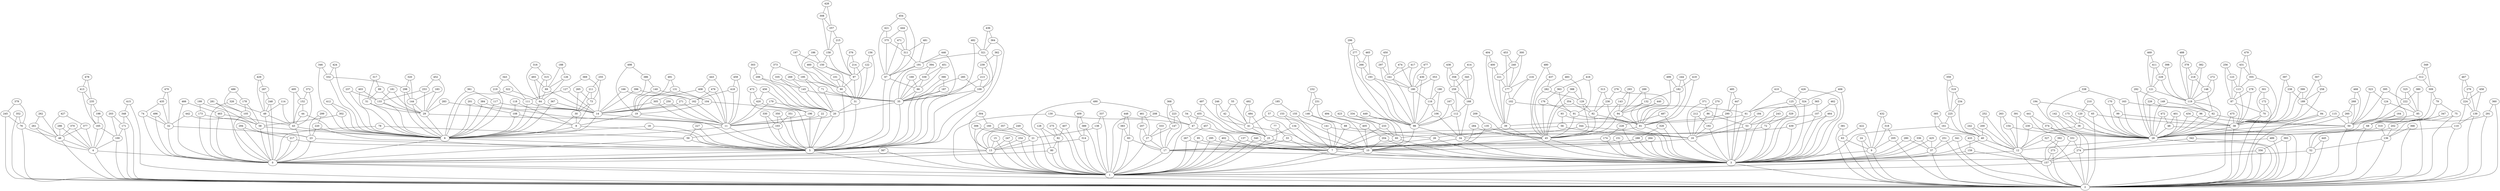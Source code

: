 graph DorMen500 {
0;
1;
2;
3;
4;
5;
6;
7;
8;
9;
10;
11;
12;
13;
14;
15;
16;
17;
18;
19;
20;
21;
22;
23;
24;
25;
26;
27;
28;
29;
30;
31;
32;
33;
34;
35;
36;
37;
38;
39;
40;
41;
42;
43;
44;
45;
46;
47;
48;
49;
50;
51;
52;
53;
54;
55;
56;
57;
58;
59;
60;
61;
62;
63;
64;
65;
66;
67;
68;
69;
70;
71;
72;
73;
74;
75;
76;
77;
78;
79;
80;
81;
82;
83;
84;
85;
86;
87;
88;
89;
90;
91;
92;
93;
94;
95;
96;
97;
98;
99;
100;
101;
102;
103;
104;
105;
106;
107;
108;
109;
110;
111;
112;
113;
114;
115;
116;
117;
118;
119;
120;
121;
122;
123;
124;
125;
126;
127;
128;
129;
130;
131;
132;
133;
134;
135;
136;
137;
138;
139;
140;
141;
142;
143;
144;
145;
146;
147;
148;
149;
150;
151;
152;
153;
154;
155;
156;
157;
158;
159;
160;
161;
162;
163;
164;
165;
166;
167;
168;
169;
170;
171;
172;
173;
174;
175;
176;
177;
178;
179;
180;
181;
182;
183;
184;
185;
186;
187;
188;
189;
190;
191;
192;
193;
194;
195;
196;
197;
198;
199;
200;
201;
202;
203;
204;
205;
206;
207;
208;
209;
210;
211;
212;
213;
214;
215;
216;
217;
218;
219;
220;
221;
222;
223;
224;
225;
226;
227;
228;
229;
230;
231;
232;
233;
234;
235;
236;
237;
238;
239;
240;
241;
242;
243;
244;
245;
246;
247;
248;
249;
250;
251;
252;
253;
254;
255;
256;
257;
258;
259;
260;
261;
262;
263;
264;
265;
266;
267;
268;
269;
270;
271;
272;
273;
274;
275;
276;
277;
278;
279;
280;
281;
282;
283;
284;
285;
286;
287;
288;
289;
290;
291;
292;
293;
294;
295;
296;
297;
298;
299;
300;
301;
302;
303;
304;
305;
306;
307;
308;
309;
310;
311;
312;
313;
314;
315;
316;
317;
318;
319;
320;
321;
322;
323;
324;
325;
326;
327;
328;
329;
330;
331;
332;
333;
334;
335;
336;
337;
338;
339;
340;
341;
342;
343;
344;
345;
346;
347;
348;
349;
350;
351;
352;
353;
354;
355;
356;
357;
358;
359;
360;
361;
362;
363;
364;
365;
366;
367;
368;
369;
370;
371;
372;
373;
374;
375;
376;
377;
378;
379;
380;
381;
382;
383;
384;
385;
386;
387;
388;
389;
390;
391;
392;
393;
394;
395;
396;
397;
398;
399;
400;
401;
402;
403;
404;
405;
406;
407;
408;
409;
410;
411;
412;
413;
414;
415;
416;
417;
418;
419;
420;
421;
422;
423;
424;
425;
426;
427;
428;
429;
430;
431;
432;
433;
434;
435;
436;
437;
438;
439;
440;
441;
442;
443;
444;
445;
446;
447;
448;
449;
450;
451;
452;
453;
454;
455;
456;
457;
458;
459;
460;
461;
462;
463;
464;
465;
466;
467;
468;
469;
470;
471;
472;
473;
474;
475;
476;
477;
478;
479;
480;
481;
482;
483;
484;
485;
486;
487;
488;
489;
490;
491;
492;
493;
494;
495;
496;
497;
498;
499;
0 -- 1;
1 -- 2;
2 -- 0;
3 -- 1;
3 -- 2;
4 -- 2;
4 -- 0;
5 -- 0;
5 -- 1;
6 -- 5;
6 -- 0;
7 -- 3;
7 -- 1;
8 -- 6;
8 -- 5;
9 -- 3;
9 -- 2;
10 -- 3;
10 -- 1;
11 -- 6;
11 -- 5;
12 -- 3;
12 -- 2;
13 -- 0;
13 -- 1;
14 -- 11;
14 -- 6;
15 -- 13;
15 -- 1;
16 -- 7;
16 -- 3;
17 -- 3;
17 -- 1;
18 -- 6;
18 -- 5;
19 -- 8;
19 -- 5;
20 -- 11;
20 -- 5;
21 -- 13;
21 -- 1;
22 -- 11;
22 -- 5;
23 -- 5;
23 -- 0;
24 -- 9;
24 -- 2;
25 -- 10;
25 -- 1;
26 -- 7;
26 -- 3;
27 -- 17;
27 -- 1;
28 -- 12;
28 -- 2;
29 -- 11;
29 -- 6;
30 -- 8;
30 -- 6;
31 -- 20;
31 -- 5;
32 -- 23;
32 -- 0;
33 -- 17;
33 -- 3;
34 -- 10;
34 -- 3;
35 -- 20;
35 -- 5;
36 -- 28;
36 -- 12;
37 -- 3;
37 -- 2;
38 -- 28;
38 -- 2;
39 -- 34;
39 -- 3;
40 -- 12;
40 -- 3;
41 -- 25;
41 -- 10;
42 -- 41;
42 -- 25;
43 -- 6;
43 -- 0;
44 -- 43;
44 -- 6;
45 -- 10;
45 -- 3;
46 -- 4;
46 -- 2;
47 -- 25;
47 -- 1;
48 -- 28;
48 -- 2;
49 -- 43;
49 -- 0;
50 -- 28;
50 -- 2;
51 -- 29;
51 -- 6;
52 -- 3;
52 -- 2;
53 -- 16;
53 -- 3;
54 -- 47;
54 -- 25;
55 -- 42;
55 -- 41;
56 -- 16;
56 -- 7;
57 -- 41;
57 -- 10;
58 -- 6;
58 -- 0;
59 -- 5;
59 -- 0;
60 -- 7;
60 -- 3;
61 -- 39;
61 -- 3;
62 -- 50;
62 -- 28;
63 -- 9;
63 -- 2;
64 -- 14;
64 -- 6;
65 -- 38;
65 -- 2;
66 -- 35;
66 -- 5;
67 -- 66;
67 -- 5;
68 -- 28;
68 -- 2;
69 -- 64;
69 -- 14;
70 -- 38;
70 -- 2;
71 -- 35;
71 -- 20;
72 -- 60;
72 -- 3;
73 -- 30;
73 -- 8;
74 -- 32;
74 -- 0;
75 -- 68;
75 -- 2;
76 -- 46;
76 -- 2;
77 -- 33;
77 -- 17;
78 -- 59;
78 -- 0;
79 -- 75;
79 -- 68;
80 -- 0;
80 -- 1;
81 -- 45;
81 -- 3;
82 -- 81;
82 -- 45;
83 -- 17;
83 -- 1;
84 -- 38;
84 -- 2;
85 -- 50;
85 -- 2;
86 -- 53;
86 -- 16;
87 -- 70;
87 -- 38;
88 -- 16;
88 -- 7;
89 -- 51;
89 -- 29;
90 -- 31;
90 -- 5;
91 -- 81;
91 -- 45;
92 -- 80;
92 -- 1;
93 -- 56;
93 -- 16;
94 -- 81;
94 -- 45;
95 -- 7;
95 -- 1;
96 -- 50;
96 -- 28;
97 -- 90;
97 -- 31;
98 -- 34;
98 -- 10;
99 -- 38;
99 -- 28;
100 -- 4;
100 -- 2;
101 -- 90;
101 -- 31;
102 -- 61;
102 -- 39;
103 -- 59;
103 -- 5;
104 -- 19;
104 -- 5;
105 -- 58;
105 -- 0;
106 -- 98;
106 -- 34;
107 -- 53;
107 -- 3;
108 -- 8;
108 -- 6;
109 -- 35;
109 -- 5;
110 -- 28;
110 -- 2;
111 -- 14;
111 -- 6;
112 -- 98;
112 -- 34;
113 -- 87;
113 -- 38;
114 -- 49;
114 -- 43;
115 -- 50;
115 -- 28;
116 -- 106;
116 -- 98;
117 -- 14;
117 -- 6;
118 -- 108;
118 -- 8;
119 -- 62;
119 -- 28;
120 -- 36;
120 -- 28;
121 -- 119;
121 -- 28;
122 -- 97;
122 -- 31;
123 -- 113;
123 -- 87;
124 -- 85;
124 -- 50;
125 -- 61;
125 -- 3;
126 -- 69;
126 -- 64;
127 -- 111;
127 -- 14;
128 -- 92;
128 -- 80;
129 -- 82;
129 -- 45;
130 -- 47;
130 -- 1;
131 -- 104;
131 -- 19;
132 -- 94;
132 -- 81;
133 -- 29;
133 -- 6;
134 -- 25;
134 -- 10;
135 -- 45;
135 -- 10;
136 -- 52;
136 -- 2;
137 -- 10;
137 -- 1;
138 -- 21;
138 -- 1;
139 -- 110;
139 -- 2;
140 -- 104;
140 -- 19;
141 -- 26;
141 -- 7;
142 -- 36;
142 -- 28;
143 -- 94;
143 -- 45;
144 -- 29;
144 -- 6;
145 -- 35;
145 -- 20;
146 -- 88;
146 -- 7;
147 -- 27;
147 -- 17;
148 -- 119;
148 -- 62;
149 -- 62;
149 -- 28;
150 -- 97;
150 -- 90;
151 -- 17;
151 -- 3;
152 -- 44;
152 -- 43;
153 -- 134;
153 -- 10;
154 -- 28;
154 -- 12;
155 -- 141;
155 -- 7;
156 -- 122;
156 -- 31;
157 -- 1;
157 -- 2;
158 -- 150;
158 -- 97;
159 -- 157;
159 -- 1;
160 -- 21;
160 -- 13;
161 -- 40;
161 -- 3;
162 -- 14;
162 -- 11;
163 -- 96;
163 -- 28;
164 -- 68;
164 -- 28;
165 -- 100;
165 -- 4;
166 -- 162;
166 -- 14;
167 -- 112;
167 -- 98;
168 -- 112;
168 -- 34;
169 -- 66;
169 -- 35;
170 -- 99;
170 -- 28;
171 -- 100;
171 -- 2;
172 -- 70;
172 -- 2;
173 -- 58;
173 -- 0;
174 -- 17;
174 -- 3;
175 -- 36;
175 -- 28;
176 -- 91;
176 -- 45;
177 -- 102;
177 -- 39;
178 -- 105;
178 -- 58;
179 -- 20;
179 -- 11;
180 -- 116;
180 -- 98;
181 -- 133;
181 -- 29;
182 -- 132;
182 -- 81;
183 -- 144;
183 -- 29;
184 -- 53;
184 -- 16;
185 -- 155;
185 -- 7;
186 -- 150;
186 -- 90;
187 -- 35;
187 -- 5;
188 -- 126;
188 -- 69;
189 -- 84;
189 -- 38;
190 -- 116;
190 -- 106;
191 -- 67;
191 -- 5;
192 -- 16;
192 -- 3;
193 -- 180;
193 -- 98;
194 -- 65;
194 -- 2;
195 -- 71;
195 -- 20;
196 -- 11;
196 -- 5;
197 -- 150;
197 -- 90;
198 -- 165;
198 -- 4;
199 -- 173;
199 -- 58;
200 -- 40;
200 -- 12;
201 -- 108;
201 -- 6;
202 -- 136;
202 -- 52;
203 -- 171;
203 -- 100;
204 -- 10;
204 -- 3;
205 -- 9;
205 -- 2;
206 -- 145;
206 -- 20;
207 -- 27;
207 -- 17;
208 -- 47;
208 -- 1;
209 -- 135;
209 -- 45;
210 -- 120;
210 -- 28;
211 -- 73;
211 -- 30;
212 -- 192;
212 -- 16;
213 -- 109;
213 -- 35;
214 -- 97;
214 -- 31;
215 -- 158;
215 -- 97;
216 -- 177;
216 -- 102;
217 -- 13;
217 -- 0;
218 -- 148;
218 -- 119;
219 -- 111;
219 -- 6;
220 -- 23;
220 -- 5;
221 -- 177;
221 -- 39;
222 -- 85;
222 -- 50;
223 -- 147;
223 -- 17;
224 -- 139;
224 -- 110;
225 -- 161;
225 -- 40;
226 -- 62;
226 -- 28;
227 -- 59;
227 -- 5;
228 -- 174;
228 -- 3;
229 -- 121;
229 -- 119;
230 -- 28;
230 -- 12;
231 -- 146;
231 -- 88;
232 -- 231;
232 -- 146;
233 -- 60;
233 -- 7;
234 -- 225;
234 -- 40;
235 -- 198;
235 -- 165;
236 -- 82;
236 -- 81;
237 -- 133;
237 -- 6;
238 -- 189;
238 -- 38;
239 -- 213;
239 -- 109;
240 -- 221;
240 -- 177;
241 -- 180;
241 -- 98;
242 -- 40;
242 -- 12;
243 -- 72;
243 -- 3;
244 -- 182;
244 -- 81;
245 -- 76;
245 -- 2;
246 -- 42;
246 -- 41;
247 -- 13;
247 -- 1;
248 -- 49;
248 -- 0;
249 -- 21;
249 -- 13;
250 -- 14;
250 -- 11;
251 -- 37;
251 -- 2;
252 -- 200;
252 -- 12;
253 -- 133;
253 -- 29;
254 -- 13;
254 -- 1;
255 -- 211;
255 -- 73;
256 -- 123;
256 -- 87;
257 -- 215;
257 -- 158;
258 -- 189;
258 -- 38;
259 -- 168;
259 -- 112;
260 -- 50;
260 -- 28;
261 -- 46;
261 -- 4;
262 -- 261;
262 -- 46;
263 -- 154;
263 -- 12;
264 -- 10;
264 -- 3;
265 -- 73;
265 -- 30;
266 -- 193;
266 -- 98;
267 -- 7;
267 -- 1;
268 -- 260;
268 -- 50;
269 -- 145;
269 -- 35;
270 -- 212;
270 -- 192;
271 -- 14;
271 -- 11;
272 -- 148;
272 -- 119;
273 -- 157;
273 -- 2;
274 -- 157;
274 -- 2;
275 -- 92;
275 -- 1;
276 -- 236;
276 -- 81;
277 -- 266;
277 -- 98;
278 -- 87;
278 -- 38;
279 -- 224;
279 -- 139;
280 -- 37;
280 -- 3;
281 -- 105;
281 -- 0;
282 -- 129;
282 -- 45;
283 -- 29;
283 -- 11;
284 -- 45;
284 -- 10;
285 -- 109;
285 -- 35;
286 -- 46;
286 -- 4;
287 -- 248;
287 -- 49;
288 -- 7;
288 -- 3;
289 -- 132;
289 -- 94;
290 -- 81;
290 -- 3;
291 -- 68;
291 -- 2;
292 -- 149;
292 -- 28;
293 -- 143;
293 -- 94;
294 -- 217;
294 -- 0;
295 -- 7;
295 -- 1;
296 -- 277;
296 -- 98;
297 -- 241;
297 -- 98;
298 -- 144;
298 -- 6;
299 -- 220;
299 -- 23;
300 -- 240;
300 -- 177;
301 -- 172;
301 -- 70;
302 -- 58;
302 -- 6;
303 -- 206;
303 -- 20;
304 -- 160;
304 -- 13;
305 -- 14;
305 -- 11;
306 -- 254;
306 -- 1;
307 -- 258;
307 -- 189;
308 -- 257;
308 -- 158;
309 -- 79;
309 -- 68;
310 -- 136;
310 -- 52;
311 -- 191;
311 -- 67;
312 -- 309;
312 -- 68;
313 -- 236;
313 -- 82;
314 -- 13;
314 -- 1;
315 -- 69;
315 -- 64;
316 -- 315;
316 -- 64;
317 -- 89;
317 -- 51;
318 -- 205;
318 -- 9;
319 -- 234;
319 -- 225;
320 -- 298;
320 -- 144;
321 -- 191;
321 -- 5;
322 -- 64;
322 -- 6;
323 -- 124;
323 -- 50;
324 -- 61;
324 -- 3;
325 -- 222;
325 -- 85;
326 -- 49;
326 -- 0;
327 -- 12;
327 -- 2;
328 -- 288;
328 -- 3;
329 -- 72;
329 -- 3;
330 -- 103;
330 -- 5;
331 -- 274;
331 -- 157;
332 -- 298;
332 -- 6;
333 -- 27;
333 -- 17;
334 -- 233;
334 -- 60;
335 -- 145;
335 -- 20;
336 -- 37;
336 -- 3;
337 -- 138;
337 -- 1;
338 -- 163;
338 -- 28;
339 -- 66;
339 -- 35;
340 -- 10;
340 -- 1;
341 -- 37;
341 -- 2;
342 -- 274;
342 -- 2;
343 -- 219;
343 -- 111;
344 -- 34;
344 -- 3;
345 -- 259;
345 -- 168;
346 -- 332;
346 -- 6;
347 -- 202;
347 -- 136;
348 -- 171;
348 -- 2;
349 -- 312;
349 -- 309;
350 -- 103;
350 -- 5;
351 -- 103;
351 -- 5;
352 -- 76;
352 -- 2;
353 -- 180;
353 -- 116;
354 -- 82;
354 -- 45;
355 -- 113;
355 -- 38;
356 -- 157;
356 -- 2;
357 -- 21;
357 -- 13;
358 -- 259;
358 -- 168;
359 -- 319;
359 -- 225;
360 -- 291;
360 -- 2;
361 -- 117;
361 -- 6;
362 -- 239;
362 -- 109;
363 -- 176;
363 -- 91;
364 -- 321;
364 -- 5;
365 -- 107;
365 -- 53;
366 -- 136;
366 -- 2;
367 -- 14;
367 -- 6;
368 -- 223;
368 -- 147;
369 -- 127;
369 -- 14;
370 -- 46;
370 -- 4;
371 -- 86;
371 -- 16;
372 -- 152;
372 -- 43;
373 -- 195;
373 -- 20;
374 -- 331;
374 -- 274;
375 -- 311;
375 -- 67;
376 -- 214;
376 -- 97;
377 -- 46;
377 -- 4;
378 -- 218;
378 -- 119;
379 -- 245;
379 -- 76;
380 -- 222;
380 -- 85;
381 -- 63;
381 -- 2;
382 -- 218;
382 -- 119;
383 -- 83;
383 -- 1;
384 -- 14;
384 -- 6;
385 -- 161;
385 -- 40;
386 -- 140;
386 -- 19;
387 -- 0;
387 -- 1;
388 -- 129;
388 -- 45;
389 -- 314;
389 -- 1;
390 -- 187;
390 -- 35;
391 -- 230;
391 -- 12;
392 -- 273;
392 -- 157;
393 -- 356;
393 -- 2;
394 -- 339;
394 -- 35;
395 -- 222;
395 -- 50;
396 -- 162;
396 -- 14;
397 -- 238;
397 -- 38;
398 -- 229;
398 -- 119;
399 -- 189;
399 -- 38;
400 -- 221;
400 -- 39;
401 -- 48;
401 -- 28;
402 -- 7;
402 -- 1;
403 -- 133;
403 -- 6;
404 -- 400;
404 -- 39;
405 -- 204;
405 -- 10;
406 -- 324;
406 -- 3;
407 -- 92;
407 -- 1;
408 -- 305;
408 -- 11;
409 -- 389;
409 -- 314;
410 -- 324;
410 -- 61;
411 -- 229;
411 -- 121;
412 -- 302;
412 -- 6;
413 -- 235;
413 -- 165;
414 -- 358;
414 -- 168;
415 -- 348;
415 -- 2;
416 -- 363;
416 -- 91;
417 -- 241;
417 -- 180;
418 -- 162;
418 -- 11;
419 -- 182;
419 -- 81;
420 -- 196;
420 -- 11;
421 -- 375;
421 -- 67;
422 -- 63;
422 -- 9;
423 -- 233;
423 -- 60;
424 -- 332;
424 -- 6;
425 -- 37;
425 -- 3;
426 -- 125;
426 -- 3;
427 -- 377;
427 -- 46;
428 -- 308;
428 -- 257;
429 -- 287;
429 -- 49;
430 -- 180;
430 -- 98;
431 -- 355;
431 -- 113;
432 -- 318;
432 -- 9;
433 -- 159;
433 -- 157;
434 -- 38;
434 -- 28;
435 -- 74;
435 -- 32;
436 -- 364;
436 -- 321;
437 -- 282;
437 -- 45;
438 -- 358;
438 -- 259;
439 -- 26;
439 -- 3;
440 -- 94;
440 -- 81;
441 -- 374;
441 -- 331;
442 -- 32;
442 -- 23;
443 -- 408;
443 -- 11;
444 -- 375;
444 -- 311;
445 -- 52;
445 -- 2;
446 -- 191;
446 -- 5;
447 -- 290;
447 -- 3;
448 -- 383;
448 -- 83;
449 -- 98;
449 -- 10;
450 -- 297;
450 -- 241;
451 -- 339;
451 -- 66;
452 -- 253;
452 -- 29;
453 -- 240;
453 -- 177;
454 -- 421;
454 -- 67;
455 -- 47;
455 -- 25;
456 -- 420;
456 -- 196;
457 -- 267;
457 -- 7;
458 -- 224;
458 -- 139;
459 -- 418;
459 -- 11;
460 -- 101;
460 -- 90;
461 -- 207;
461 -- 27;
462 -- 107;
462 -- 3;
463 -- 43;
463 -- 0;
464 -- 439;
464 -- 3;
465 -- 266;
465 -- 193;
466 -- 463;
466 -- 0;
467 -- 279;
467 -- 224;
468 -- 268;
468 -- 50;
469 -- 411;
469 -- 121;
470 -- 435;
470 -- 32;
471 -- 311;
471 -- 67;
472 -- 48;
472 -- 28;
473 -- 420;
473 -- 196;
474 -- 241;
474 -- 180;
475 -- 38;
475 -- 2;
476 -- 162;
476 -- 11;
477 -- 430;
477 -- 180;
478 -- 413;
478 -- 235;
479 -- 431;
479 -- 355;
480 -- 437;
480 -- 45;
481 -- 311;
481 -- 191;
482 -- 321;
482 -- 5;
483 -- 282;
483 -- 129;
484 -- 41;
484 -- 25;
485 -- 447;
485 -- 290;
486 -- 178;
486 -- 105;
487 -- 228;
487 -- 3;
488 -- 378;
488 -- 119;
489 -- 274;
489 -- 2;
490 -- 208;
490 -- 1;
491 -- 131;
491 -- 19;
492 -- 484;
492 -- 41;
493 -- 69;
493 -- 64;
494 -- 405;
494 -- 10;
495 -- 152;
495 -- 43;
496 -- 32;
496 -- 0;
497 -- 455;
497 -- 25;
498 -- 386;
498 -- 19;
499 -- 182;
499 -- 81;
}